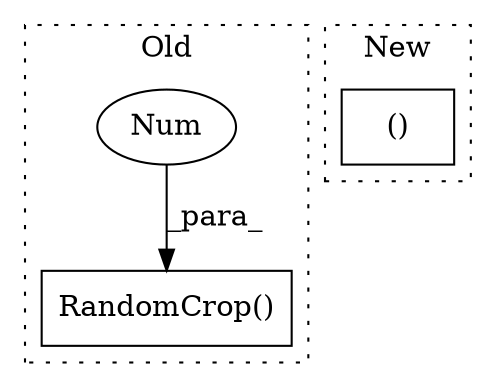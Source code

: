 digraph G {
subgraph cluster0 {
1 [label="RandomCrop()" a="75" s="206,230" l="22,12" shape="box"];
3 [label="Num" a="76" s="228" l="2" shape="ellipse"];
label = "Old";
style="dotted";
}
subgraph cluster1 {
2 [label="()" a="54" s="695" l="0" shape="box"];
label = "New";
style="dotted";
}
3 -> 1 [label="_para_"];
}